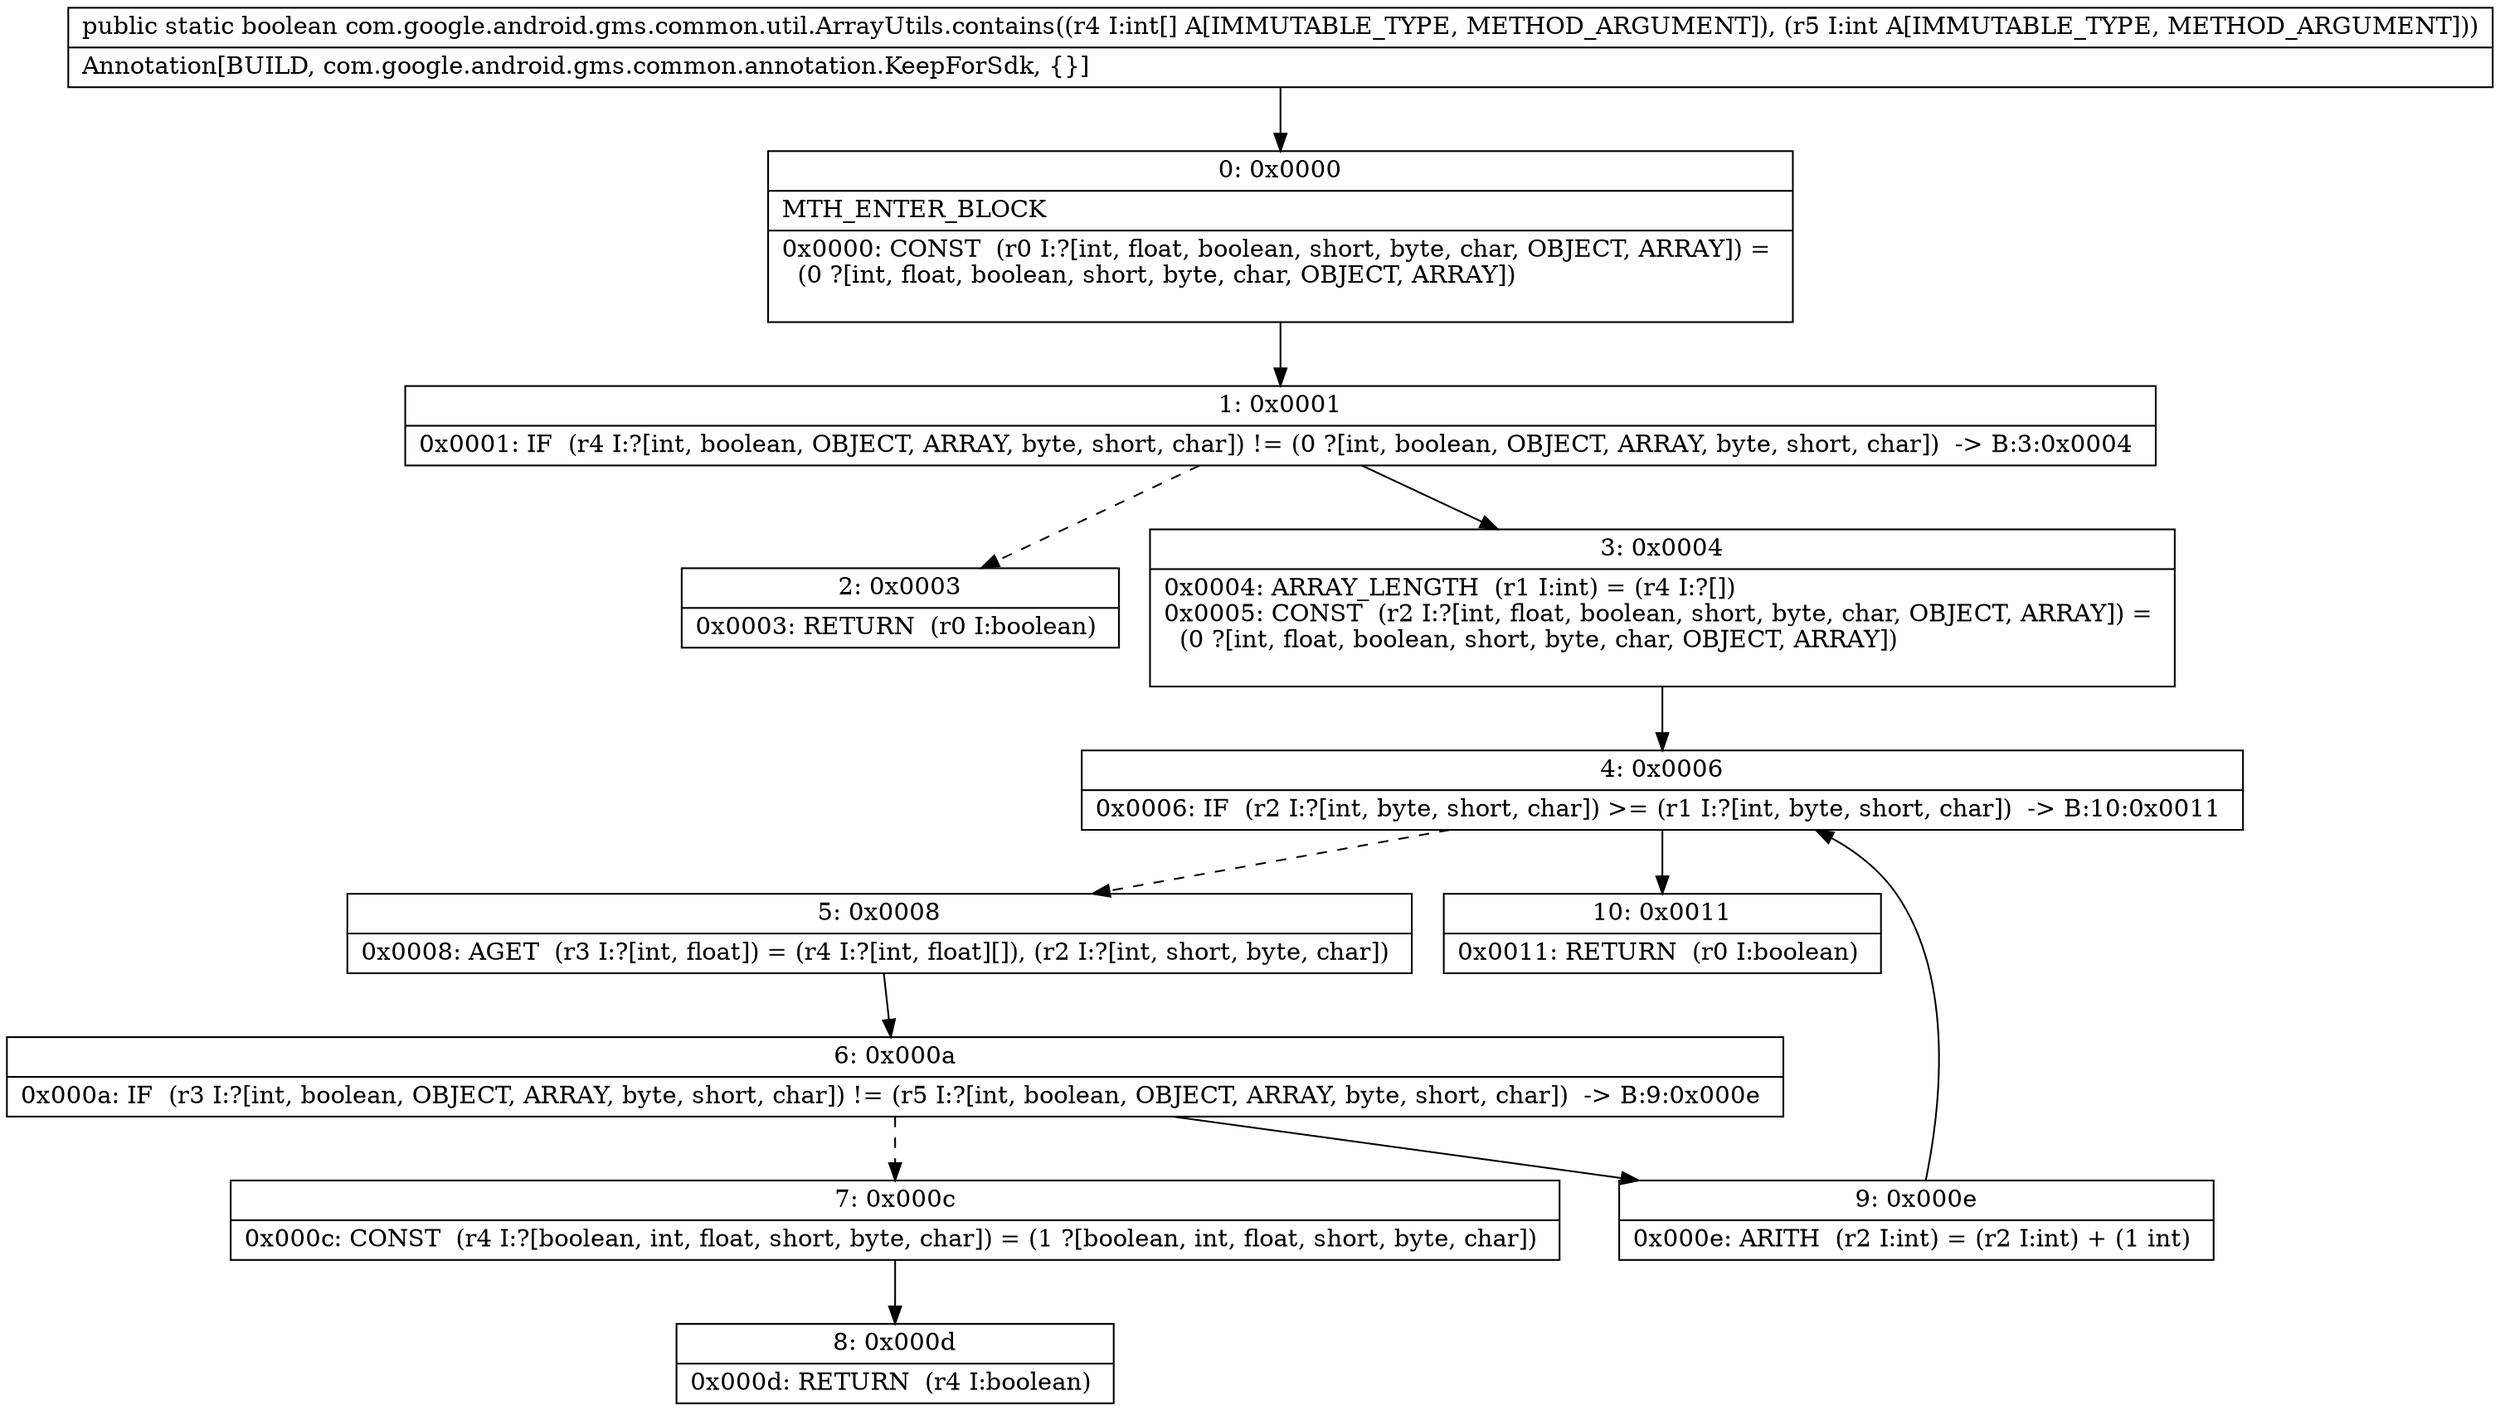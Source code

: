 digraph "CFG forcom.google.android.gms.common.util.ArrayUtils.contains([II)Z" {
Node_0 [shape=record,label="{0\:\ 0x0000|MTH_ENTER_BLOCK\l|0x0000: CONST  (r0 I:?[int, float, boolean, short, byte, char, OBJECT, ARRAY]) = \l  (0 ?[int, float, boolean, short, byte, char, OBJECT, ARRAY])\l \l}"];
Node_1 [shape=record,label="{1\:\ 0x0001|0x0001: IF  (r4 I:?[int, boolean, OBJECT, ARRAY, byte, short, char]) != (0 ?[int, boolean, OBJECT, ARRAY, byte, short, char])  \-\> B:3:0x0004 \l}"];
Node_2 [shape=record,label="{2\:\ 0x0003|0x0003: RETURN  (r0 I:boolean) \l}"];
Node_3 [shape=record,label="{3\:\ 0x0004|0x0004: ARRAY_LENGTH  (r1 I:int) = (r4 I:?[]) \l0x0005: CONST  (r2 I:?[int, float, boolean, short, byte, char, OBJECT, ARRAY]) = \l  (0 ?[int, float, boolean, short, byte, char, OBJECT, ARRAY])\l \l}"];
Node_4 [shape=record,label="{4\:\ 0x0006|0x0006: IF  (r2 I:?[int, byte, short, char]) \>= (r1 I:?[int, byte, short, char])  \-\> B:10:0x0011 \l}"];
Node_5 [shape=record,label="{5\:\ 0x0008|0x0008: AGET  (r3 I:?[int, float]) = (r4 I:?[int, float][]), (r2 I:?[int, short, byte, char]) \l}"];
Node_6 [shape=record,label="{6\:\ 0x000a|0x000a: IF  (r3 I:?[int, boolean, OBJECT, ARRAY, byte, short, char]) != (r5 I:?[int, boolean, OBJECT, ARRAY, byte, short, char])  \-\> B:9:0x000e \l}"];
Node_7 [shape=record,label="{7\:\ 0x000c|0x000c: CONST  (r4 I:?[boolean, int, float, short, byte, char]) = (1 ?[boolean, int, float, short, byte, char]) \l}"];
Node_8 [shape=record,label="{8\:\ 0x000d|0x000d: RETURN  (r4 I:boolean) \l}"];
Node_9 [shape=record,label="{9\:\ 0x000e|0x000e: ARITH  (r2 I:int) = (r2 I:int) + (1 int) \l}"];
Node_10 [shape=record,label="{10\:\ 0x0011|0x0011: RETURN  (r0 I:boolean) \l}"];
MethodNode[shape=record,label="{public static boolean com.google.android.gms.common.util.ArrayUtils.contains((r4 I:int[] A[IMMUTABLE_TYPE, METHOD_ARGUMENT]), (r5 I:int A[IMMUTABLE_TYPE, METHOD_ARGUMENT]))  | Annotation[BUILD, com.google.android.gms.common.annotation.KeepForSdk, \{\}]\l}"];
MethodNode -> Node_0;
Node_0 -> Node_1;
Node_1 -> Node_2[style=dashed];
Node_1 -> Node_3;
Node_3 -> Node_4;
Node_4 -> Node_5[style=dashed];
Node_4 -> Node_10;
Node_5 -> Node_6;
Node_6 -> Node_7[style=dashed];
Node_6 -> Node_9;
Node_7 -> Node_8;
Node_9 -> Node_4;
}


